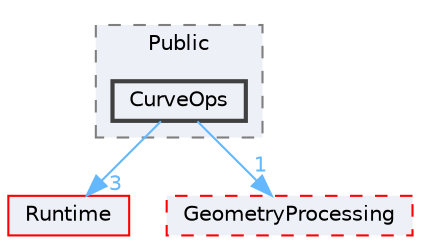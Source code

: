 digraph "CurveOps"
{
 // INTERACTIVE_SVG=YES
 // LATEX_PDF_SIZE
  bgcolor="transparent";
  edge [fontname=Helvetica,fontsize=10,labelfontname=Helvetica,labelfontsize=10];
  node [fontname=Helvetica,fontsize=10,shape=box,height=0.2,width=0.4];
  compound=true
  subgraph clusterdir_d5e6c7bc39db799894c289b80b7597af {
    graph [ bgcolor="#edf0f7", pencolor="grey50", label="Public", fontname=Helvetica,fontsize=10 style="filled,dashed", URL="dir_d5e6c7bc39db799894c289b80b7597af.html",tooltip=""]
  dir_16e12bcdf222cb6af35218321f1f39d4 [label="CurveOps", fillcolor="#edf0f7", color="grey25", style="filled,bold", URL="dir_16e12bcdf222cb6af35218321f1f39d4.html",tooltip=""];
  }
  dir_7536b172fbd480bfd146a1b1acd6856b [label="Runtime", fillcolor="#edf0f7", color="red", style="filled", URL="dir_7536b172fbd480bfd146a1b1acd6856b.html",tooltip=""];
  dir_9ef035b27eddfa6c40dcaa164d958d8e [label="GeometryProcessing", fillcolor="#edf0f7", color="red", style="filled,dashed", URL="dir_9ef035b27eddfa6c40dcaa164d958d8e.html",tooltip=""];
  dir_16e12bcdf222cb6af35218321f1f39d4->dir_7536b172fbd480bfd146a1b1acd6856b [headlabel="3", labeldistance=1.5 headhref="dir_000274_000984.html" href="dir_000274_000984.html" color="steelblue1" fontcolor="steelblue1"];
  dir_16e12bcdf222cb6af35218321f1f39d4->dir_9ef035b27eddfa6c40dcaa164d958d8e [headlabel="1", labeldistance=1.5 headhref="dir_000274_000442.html" href="dir_000274_000442.html" color="steelblue1" fontcolor="steelblue1"];
}
